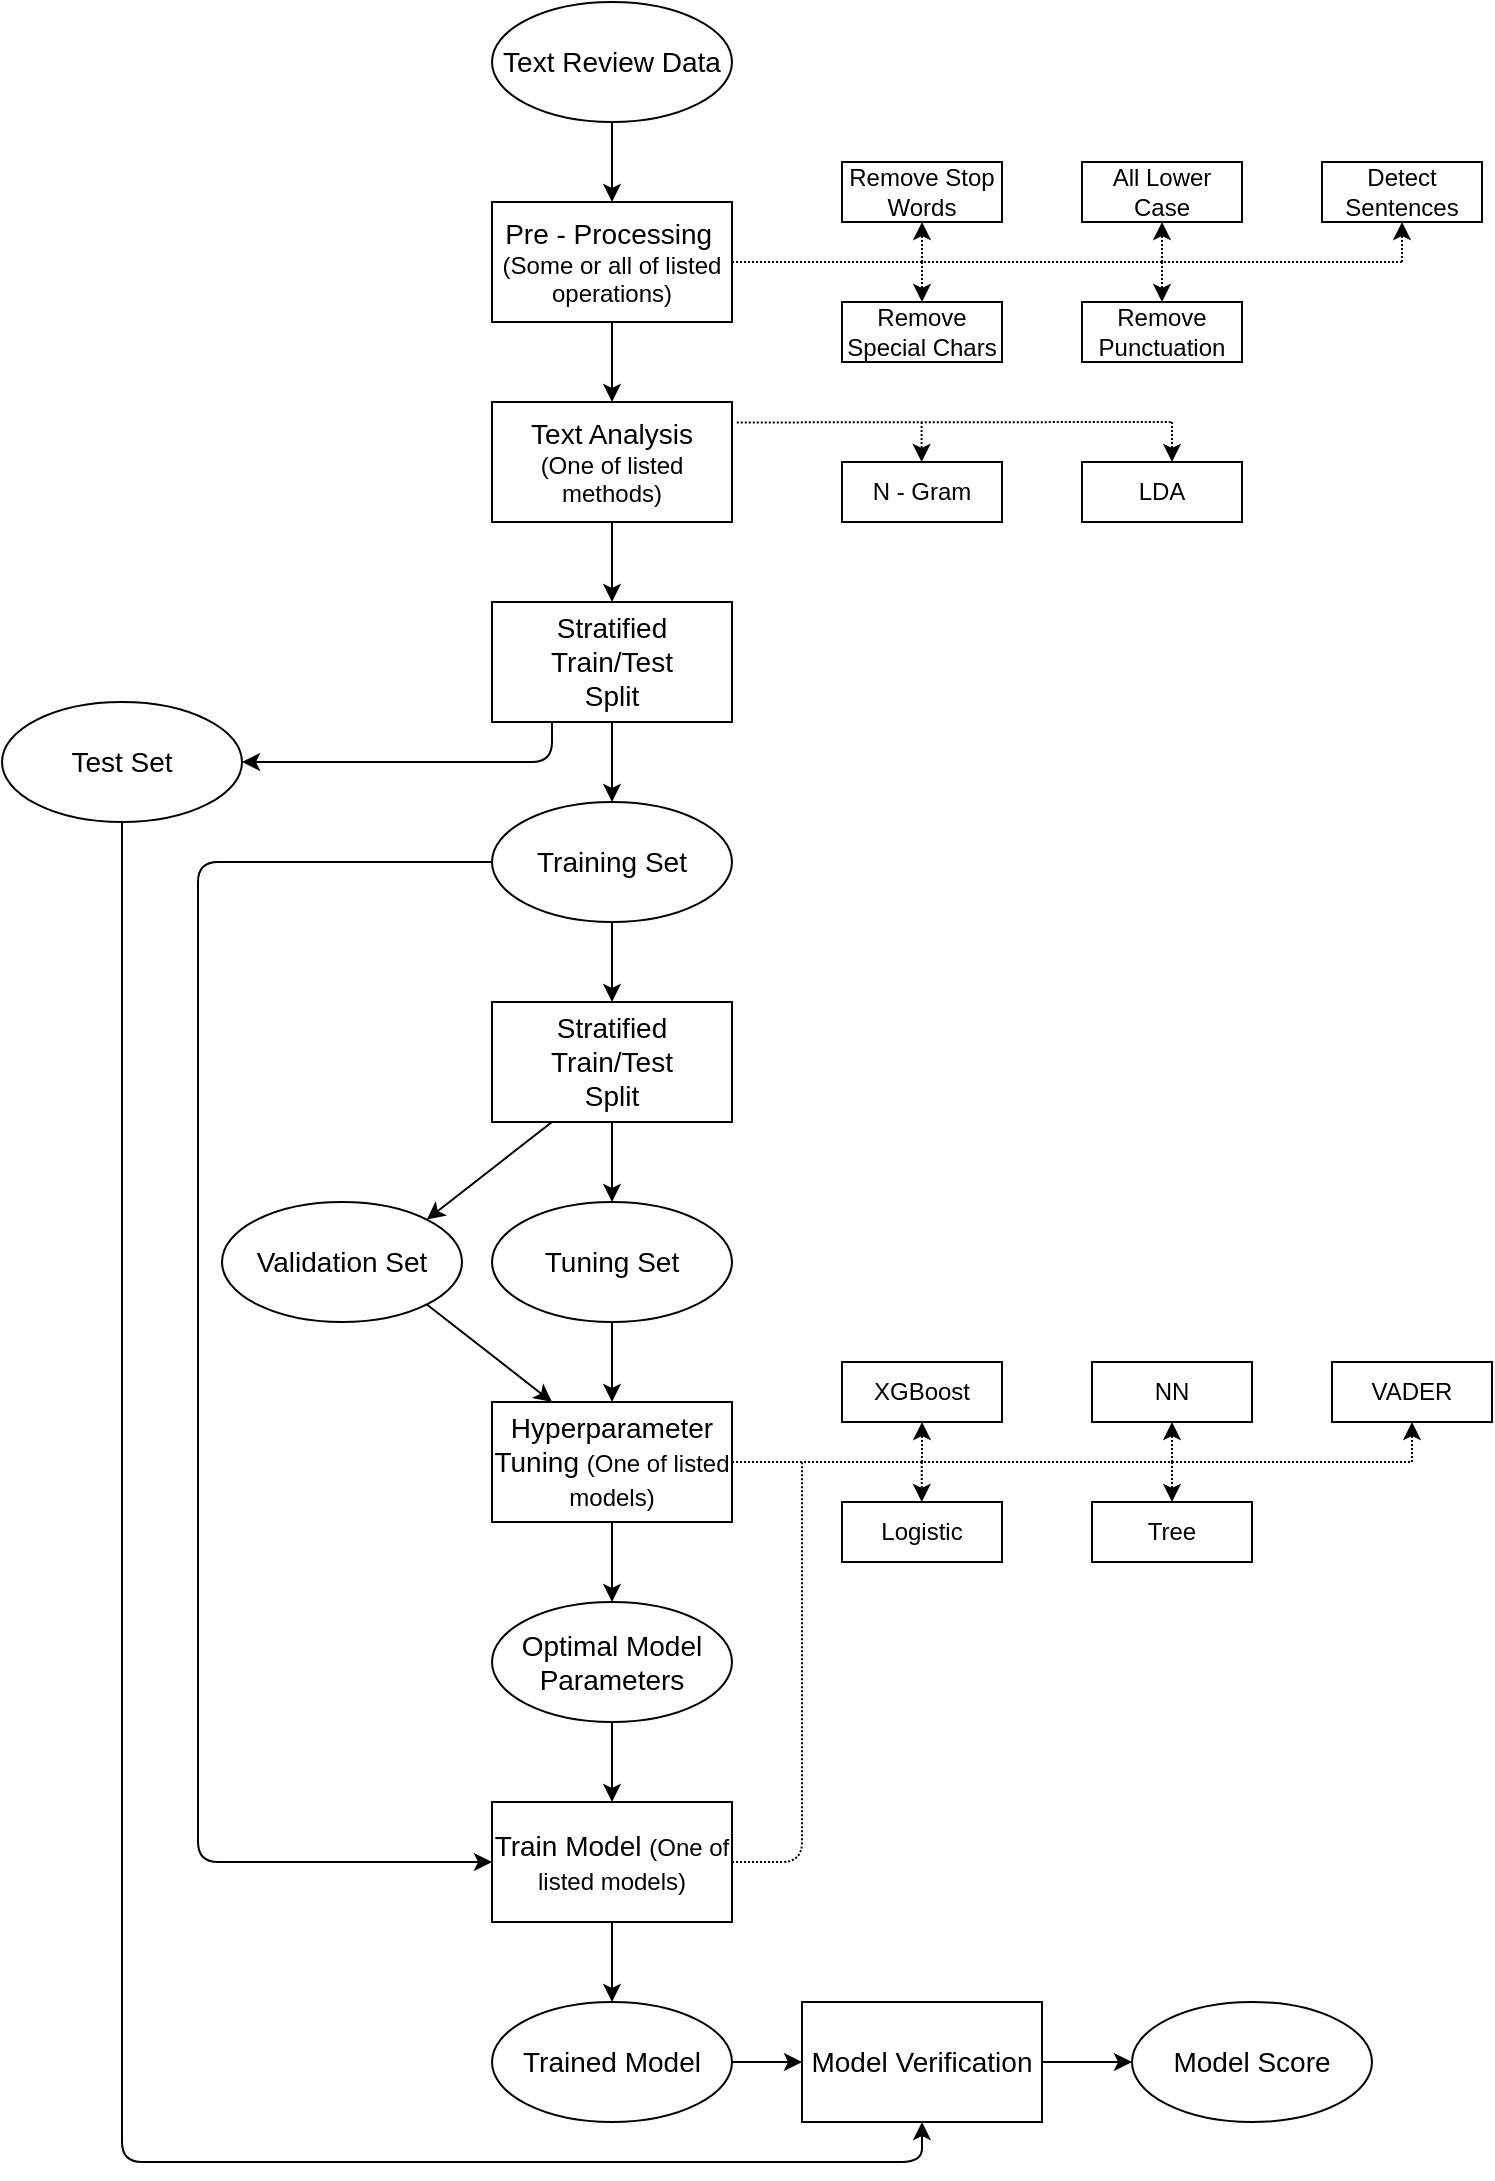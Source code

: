 <mxfile version="13.8.0" type="device"><diagram id="kGmm6fiNQ7D0Ex4BltiS" name="Page-1"><mxGraphModel dx="1996" dy="1158" grid="1" gridSize="10" guides="1" tooltips="1" connect="1" arrows="1" fold="1" page="1" pageScale="1" pageWidth="850" pageHeight="1100" math="0" shadow="0"><root><mxCell id="0"/><mxCell id="1" parent="0"/><mxCell id="H1b-Idad3Z__L-ZvkYYH-2" value="&lt;font style=&quot;font-size: 14px&quot;&gt;Pre - Processing&lt;/font&gt;&amp;nbsp;&lt;br&gt;(Some or all of listed operations)" style="rounded=0;whiteSpace=wrap;html=1;" parent="1" vertex="1"><mxGeometry x="300" y="110" width="120" height="60" as="geometry"/></mxCell><mxCell id="H1b-Idad3Z__L-ZvkYYH-3" value="Remove Stop Words" style="rounded=0;whiteSpace=wrap;html=1;" parent="1" vertex="1"><mxGeometry x="475" y="90" width="80" height="30" as="geometry"/></mxCell><mxCell id="H1b-Idad3Z__L-ZvkYYH-4" value="All Lower Case" style="rounded=0;whiteSpace=wrap;html=1;" parent="1" vertex="1"><mxGeometry x="595" y="90" width="80" height="30" as="geometry"/></mxCell><mxCell id="H1b-Idad3Z__L-ZvkYYH-6" value="Remove&lt;br&gt;Punctuation" style="rounded=0;whiteSpace=wrap;html=1;" parent="1" vertex="1"><mxGeometry x="595" y="160" width="80" height="30" as="geometry"/></mxCell><mxCell id="H1b-Idad3Z__L-ZvkYYH-7" value="Remove Special Chars" style="rounded=0;whiteSpace=wrap;html=1;" parent="1" vertex="1"><mxGeometry x="475" y="160" width="80" height="30" as="geometry"/></mxCell><mxCell id="H1b-Idad3Z__L-ZvkYYH-8" value="Detect Sentences" style="rounded=0;whiteSpace=wrap;html=1;" parent="1" vertex="1"><mxGeometry x="715" y="90" width="80" height="30" as="geometry"/></mxCell><mxCell id="H1b-Idad3Z__L-ZvkYYH-9" value="" style="endArrow=none;html=1;exitX=1;exitY=0.5;exitDx=0;exitDy=0;dashed=1;dashPattern=1 1;" parent="1" source="H1b-Idad3Z__L-ZvkYYH-2" edge="1"><mxGeometry width="50" height="50" relative="1" as="geometry"><mxPoint x="485" y="340" as="sourcePoint"/><mxPoint x="755" y="140" as="targetPoint"/></mxGeometry></mxCell><mxCell id="H1b-Idad3Z__L-ZvkYYH-10" value="" style="endArrow=classic;html=1;entryX=0.5;entryY=0;entryDx=0;entryDy=0;dashed=1;dashPattern=1 1;" parent="1" target="H1b-Idad3Z__L-ZvkYYH-7" edge="1"><mxGeometry width="50" height="50" relative="1" as="geometry"><mxPoint x="515" y="140" as="sourcePoint"/><mxPoint x="505" y="310" as="targetPoint"/></mxGeometry></mxCell><mxCell id="H1b-Idad3Z__L-ZvkYYH-11" value="" style="endArrow=classic;html=1;entryX=0.5;entryY=0;entryDx=0;entryDy=0;dashed=1;dashPattern=1 1;" parent="1" target="H1b-Idad3Z__L-ZvkYYH-6" edge="1"><mxGeometry width="50" height="50" relative="1" as="geometry"><mxPoint x="635" y="140" as="sourcePoint"/><mxPoint x="525" y="180" as="targetPoint"/></mxGeometry></mxCell><mxCell id="H1b-Idad3Z__L-ZvkYYH-12" value="" style="endArrow=classic;html=1;entryX=0.5;entryY=1;entryDx=0;entryDy=0;dashed=1;dashPattern=1 1;" parent="1" target="H1b-Idad3Z__L-ZvkYYH-3" edge="1"><mxGeometry width="50" height="50" relative="1" as="geometry"><mxPoint x="515" y="140" as="sourcePoint"/><mxPoint x="645" y="180" as="targetPoint"/></mxGeometry></mxCell><mxCell id="H1b-Idad3Z__L-ZvkYYH-13" value="" style="endArrow=classic;html=1;entryX=0.5;entryY=1;entryDx=0;entryDy=0;dashed=1;dashPattern=1 1;" parent="1" target="H1b-Idad3Z__L-ZvkYYH-4" edge="1"><mxGeometry width="50" height="50" relative="1" as="geometry"><mxPoint x="635" y="140" as="sourcePoint"/><mxPoint x="525" y="120" as="targetPoint"/></mxGeometry></mxCell><mxCell id="H1b-Idad3Z__L-ZvkYYH-14" value="" style="endArrow=classic;html=1;entryX=0.5;entryY=1;entryDx=0;entryDy=0;dashed=1;dashPattern=1 1;" parent="1" target="H1b-Idad3Z__L-ZvkYYH-8" edge="1"><mxGeometry width="50" height="50" relative="1" as="geometry"><mxPoint x="755" y="140" as="sourcePoint"/><mxPoint x="645" y="120" as="targetPoint"/></mxGeometry></mxCell><mxCell id="H1b-Idad3Z__L-ZvkYYH-15" value="" style="endArrow=classic;html=1;exitX=0.5;exitY=1;exitDx=0;exitDy=0;entryX=0.5;entryY=0;entryDx=0;entryDy=0;" parent="1" target="H1b-Idad3Z__L-ZvkYYH-2" edge="1"><mxGeometry width="50" height="50" relative="1" as="geometry"><mxPoint x="360" y="70" as="sourcePoint"/><mxPoint x="285" y="290" as="targetPoint"/></mxGeometry></mxCell><mxCell id="H1b-Idad3Z__L-ZvkYYH-16" value="&lt;span style=&quot;font-size: 14px&quot;&gt;Text Analysis&lt;/span&gt;&lt;br&gt;&lt;font style=&quot;font-size: 12px&quot;&gt;(One of listed methods)&lt;/font&gt;" style="rounded=0;whiteSpace=wrap;html=1;" parent="1" vertex="1"><mxGeometry x="300" y="210" width="120" height="60" as="geometry"/></mxCell><mxCell id="H1b-Idad3Z__L-ZvkYYH-17" value="N - Gram" style="rounded=0;whiteSpace=wrap;html=1;" parent="1" vertex="1"><mxGeometry x="475" y="240" width="80" height="30" as="geometry"/></mxCell><mxCell id="H1b-Idad3Z__L-ZvkYYH-18" value="LDA" style="rounded=0;whiteSpace=wrap;html=1;" parent="1" vertex="1"><mxGeometry x="595" y="240" width="80" height="30" as="geometry"/></mxCell><mxCell id="H1b-Idad3Z__L-ZvkYYH-22" value="" style="endArrow=classic;html=1;exitX=0.5;exitY=1;exitDx=0;exitDy=0;entryX=0.5;entryY=0;entryDx=0;entryDy=0;" parent="1" source="H1b-Idad3Z__L-ZvkYYH-2" target="H1b-Idad3Z__L-ZvkYYH-16" edge="1"><mxGeometry width="50" height="50" relative="1" as="geometry"><mxPoint x="370" y="80" as="sourcePoint"/><mxPoint x="370" y="120" as="targetPoint"/></mxGeometry></mxCell><mxCell id="H1b-Idad3Z__L-ZvkYYH-25" value="&lt;span style=&quot;font-size: 14px&quot;&gt;Text Review Data&lt;/span&gt;" style="ellipse;whiteSpace=wrap;html=1;" parent="1" vertex="1"><mxGeometry x="300" y="10" width="120" height="60" as="geometry"/></mxCell><mxCell id="H1b-Idad3Z__L-ZvkYYH-26" value="Stratified Train/Test&lt;br style=&quot;font-size: 14px;&quot;&gt;Split" style="rounded=0;whiteSpace=wrap;html=1;fontSize=14;" parent="1" vertex="1"><mxGeometry x="300" y="310" width="120" height="60" as="geometry"/></mxCell><mxCell id="H1b-Idad3Z__L-ZvkYYH-27" value="" style="endArrow=classic;html=1;exitX=0.5;exitY=1;exitDx=0;exitDy=0;" parent="1" source="H1b-Idad3Z__L-ZvkYYH-16" edge="1"><mxGeometry width="50" height="50" relative="1" as="geometry"><mxPoint x="375" y="290" as="sourcePoint"/><mxPoint x="360" y="310" as="targetPoint"/></mxGeometry></mxCell><mxCell id="H1b-Idad3Z__L-ZvkYYH-30" value="" style="endArrow=classic;html=1;entryX=0.5;entryY=0;entryDx=0;entryDy=0;exitX=0.5;exitY=1;exitDx=0;exitDy=0;" parent="1" source="H1b-Idad3Z__L-ZvkYYH-26" edge="1"><mxGeometry width="50" height="50" relative="1" as="geometry"><mxPoint x="385" y="390" as="sourcePoint"/><mxPoint x="360.0" y="410" as="targetPoint"/></mxGeometry></mxCell><mxCell id="H1b-Idad3Z__L-ZvkYYH-31" value="" style="endArrow=classic;html=1;entryX=1;entryY=0.5;entryDx=0;entryDy=0;exitX=0.25;exitY=1;exitDx=0;exitDy=0;" parent="1" source="H1b-Idad3Z__L-ZvkYYH-26" target="H1b-Idad3Z__L-ZvkYYH-58" edge="1"><mxGeometry width="50" height="50" relative="1" as="geometry"><mxPoint x="295" y="370" as="sourcePoint"/><mxPoint x="475" y="400" as="targetPoint"/><Array as="points"><mxPoint x="330" y="390"/></Array></mxGeometry></mxCell><mxCell id="H1b-Idad3Z__L-ZvkYYH-33" value="Stratified Train/Test&lt;br style=&quot;font-size: 14px;&quot;&gt;Split" style="rounded=0;whiteSpace=wrap;html=1;fontSize=14;" parent="1" vertex="1"><mxGeometry x="300" y="510" width="120" height="60" as="geometry"/></mxCell><mxCell id="H1b-Idad3Z__L-ZvkYYH-34" value="" style="endArrow=classic;html=1;entryX=0.5;entryY=0;entryDx=0;entryDy=0;exitX=0.5;exitY=1;exitDx=0;exitDy=0;" parent="1" source="H1b-Idad3Z__L-ZvkYYH-57" target="H1b-Idad3Z__L-ZvkYYH-33" edge="1"><mxGeometry width="50" height="50" relative="1" as="geometry"><mxPoint x="360.0" y="490" as="sourcePoint"/><mxPoint x="545" y="510" as="targetPoint"/></mxGeometry></mxCell><mxCell id="H1b-Idad3Z__L-ZvkYYH-37" value="" style="endArrow=classic;html=1;exitX=0.25;exitY=1;exitDx=0;exitDy=0;entryX=1;entryY=0;entryDx=0;entryDy=0;" parent="1" source="H1b-Idad3Z__L-ZvkYYH-33" target="H1b-Idad3Z__L-ZvkYYH-59" edge="1"><mxGeometry width="50" height="50" relative="1" as="geometry"><mxPoint x="65" y="590" as="sourcePoint"/><mxPoint x="305" y="600" as="targetPoint"/></mxGeometry></mxCell><mxCell id="H1b-Idad3Z__L-ZvkYYH-38" value="" style="endArrow=classic;html=1;exitX=0.5;exitY=1;exitDx=0;exitDy=0;entryX=0.5;entryY=0;entryDx=0;entryDy=0;" parent="1" source="H1b-Idad3Z__L-ZvkYYH-33" target="H1b-Idad3Z__L-ZvkYYH-60" edge="1"><mxGeometry width="50" height="50" relative="1" as="geometry"><mxPoint x="340" y="600" as="sourcePoint"/><mxPoint x="360" y="600" as="targetPoint"/></mxGeometry></mxCell><mxCell id="H1b-Idad3Z__L-ZvkYYH-40" value="Hyperparameter Tuning &lt;font style=&quot;font-size: 12px&quot;&gt;(One of listed models)&lt;/font&gt;" style="rounded=0;whiteSpace=wrap;html=1;fontSize=14;" parent="1" vertex="1"><mxGeometry x="300" y="710" width="120" height="60" as="geometry"/></mxCell><mxCell id="H1b-Idad3Z__L-ZvkYYH-41" value="" style="endArrow=classic;html=1;fontSize=14;exitX=1;exitY=1;exitDx=0;exitDy=0;entryX=0.25;entryY=0;entryDx=0;entryDy=0;" parent="1" source="H1b-Idad3Z__L-ZvkYYH-59" target="H1b-Idad3Z__L-ZvkYYH-40" edge="1"><mxGeometry width="50" height="50" relative="1" as="geometry"><mxPoint x="164.996" y="728.284" as="sourcePoint"/><mxPoint x="232.57" y="750" as="targetPoint"/></mxGeometry></mxCell><mxCell id="H1b-Idad3Z__L-ZvkYYH-42" value="" style="endArrow=classic;html=1;exitX=0.5;exitY=1;exitDx=0;exitDy=0;" parent="1" source="H1b-Idad3Z__L-ZvkYYH-60" target="H1b-Idad3Z__L-ZvkYYH-40" edge="1"><mxGeometry width="50" height="50" relative="1" as="geometry"><mxPoint x="485" y="650" as="sourcePoint"/><mxPoint x="485" y="690" as="targetPoint"/></mxGeometry></mxCell><mxCell id="H1b-Idad3Z__L-ZvkYYH-43" value="XGBoost" style="rounded=0;whiteSpace=wrap;html=1;" parent="1" vertex="1"><mxGeometry x="475" y="690" width="80" height="30" as="geometry"/></mxCell><mxCell id="H1b-Idad3Z__L-ZvkYYH-44" value="Logistic" style="rounded=0;whiteSpace=wrap;html=1;" parent="1" vertex="1"><mxGeometry x="475" y="760" width="80" height="30" as="geometry"/></mxCell><mxCell id="H1b-Idad3Z__L-ZvkYYH-45" value="NN" style="rounded=0;whiteSpace=wrap;html=1;" parent="1" vertex="1"><mxGeometry x="600" y="690" width="80" height="30" as="geometry"/></mxCell><mxCell id="H1b-Idad3Z__L-ZvkYYH-46" value="Tree" style="rounded=0;whiteSpace=wrap;html=1;" parent="1" vertex="1"><mxGeometry x="600" y="760" width="80" height="30" as="geometry"/></mxCell><mxCell id="H1b-Idad3Z__L-ZvkYYH-47" value="" style="endArrow=none;dashed=1;html=1;dashPattern=1 1;strokeWidth=1;fontSize=14;exitX=1;exitY=0.5;exitDx=0;exitDy=0;" parent="1" source="H1b-Idad3Z__L-ZvkYYH-40" edge="1"><mxGeometry width="50" height="50" relative="1" as="geometry"><mxPoint x="420" y="700" as="sourcePoint"/><mxPoint x="760" y="740" as="targetPoint"/></mxGeometry></mxCell><mxCell id="H1b-Idad3Z__L-ZvkYYH-49" value="" style="endArrow=classic;html=1;entryX=0.5;entryY=1;entryDx=0;entryDy=0;dashed=1;dashPattern=1 1;" parent="1" target="H1b-Idad3Z__L-ZvkYYH-43" edge="1"><mxGeometry width="50" height="50" relative="1" as="geometry"><mxPoint x="515" y="740" as="sourcePoint"/><mxPoint x="575" y="720" as="targetPoint"/></mxGeometry></mxCell><mxCell id="H1b-Idad3Z__L-ZvkYYH-50" value="" style="endArrow=classic;html=1;entryX=0.5;entryY=0;entryDx=0;entryDy=0;dashed=1;dashPattern=1 1;" parent="1" edge="1"><mxGeometry width="50" height="50" relative="1" as="geometry"><mxPoint x="514.88" y="740" as="sourcePoint"/><mxPoint x="514.88" y="760" as="targetPoint"/></mxGeometry></mxCell><mxCell id="H1b-Idad3Z__L-ZvkYYH-51" value="" style="endArrow=classic;html=1;dashed=1;dashPattern=1 1;entryX=0.5;entryY=1;entryDx=0;entryDy=0;" parent="1" target="H1b-Idad3Z__L-ZvkYYH-45" edge="1"><mxGeometry width="50" height="50" relative="1" as="geometry"><mxPoint x="640" y="740" as="sourcePoint"/><mxPoint x="635" y="730" as="targetPoint"/></mxGeometry></mxCell><mxCell id="H1b-Idad3Z__L-ZvkYYH-52" value="" style="endArrow=classic;html=1;entryX=0.5;entryY=0;entryDx=0;entryDy=0;dashed=1;dashPattern=1 1;" parent="1" edge="1" target="H1b-Idad3Z__L-ZvkYYH-46"><mxGeometry width="50" height="50" relative="1" as="geometry"><mxPoint x="640" y="740" as="sourcePoint"/><mxPoint x="634.88" y="760" as="targetPoint"/></mxGeometry></mxCell><mxCell id="H1b-Idad3Z__L-ZvkYYH-54" value="" style="endArrow=classic;html=1;strokeWidth=1;fontSize=14;exitX=0.5;exitY=1;exitDx=0;exitDy=0;" parent="1" source="H1b-Idad3Z__L-ZvkYYH-40" edge="1"><mxGeometry width="50" height="50" relative="1" as="geometry"><mxPoint x="395" y="980" as="sourcePoint"/><mxPoint x="360" y="810" as="targetPoint"/></mxGeometry></mxCell><mxCell id="H1b-Idad3Z__L-ZvkYYH-57" value="&lt;span style=&quot;font-size: 14px&quot;&gt;Training Set&lt;/span&gt;" style="ellipse;whiteSpace=wrap;html=1;" parent="1" vertex="1"><mxGeometry x="300" y="410" width="120" height="60" as="geometry"/></mxCell><mxCell id="H1b-Idad3Z__L-ZvkYYH-58" value="&lt;span style=&quot;font-size: 14px&quot;&gt;Test Set&lt;/span&gt;" style="ellipse;whiteSpace=wrap;html=1;" parent="1" vertex="1"><mxGeometry x="55" y="360" width="120" height="60" as="geometry"/></mxCell><mxCell id="H1b-Idad3Z__L-ZvkYYH-59" value="&lt;span style=&quot;font-size: 14px&quot;&gt;Validation Set&lt;/span&gt;" style="ellipse;whiteSpace=wrap;html=1;" parent="1" vertex="1"><mxGeometry x="165" y="610" width="120" height="60" as="geometry"/></mxCell><mxCell id="H1b-Idad3Z__L-ZvkYYH-60" value="&lt;span style=&quot;font-size: 14px&quot;&gt;Tuning Set&lt;/span&gt;" style="ellipse;whiteSpace=wrap;html=1;" parent="1" vertex="1"><mxGeometry x="300" y="610" width="120" height="60" as="geometry"/></mxCell><mxCell id="H1b-Idad3Z__L-ZvkYYH-61" value="&lt;span style=&quot;font-size: 14px;&quot;&gt;Optimal Model Parameters&lt;/span&gt;" style="ellipse;whiteSpace=wrap;html=1;fontSize=14;" parent="1" vertex="1"><mxGeometry x="300" y="810" width="120" height="60" as="geometry"/></mxCell><mxCell id="H1b-Idad3Z__L-ZvkYYH-62" value="Train Model &lt;font style=&quot;font-size: 12px&quot;&gt;(One of listed models)&lt;/font&gt;" style="rounded=0;whiteSpace=wrap;html=1;fontSize=14;" parent="1" vertex="1"><mxGeometry x="300" y="910" width="120" height="60" as="geometry"/></mxCell><mxCell id="H1b-Idad3Z__L-ZvkYYH-63" value="" style="endArrow=classic;html=1;strokeWidth=1;fontSize=14;entryX=0.5;entryY=0;entryDx=0;entryDy=0;exitX=0.5;exitY=1;exitDx=0;exitDy=0;" parent="1" source="H1b-Idad3Z__L-ZvkYYH-61" target="H1b-Idad3Z__L-ZvkYYH-62" edge="1"><mxGeometry width="50" height="50" relative="1" as="geometry"><mxPoint x="135" y="910" as="sourcePoint"/><mxPoint x="185" y="860" as="targetPoint"/></mxGeometry></mxCell><mxCell id="H1b-Idad3Z__L-ZvkYYH-64" value="" style="endArrow=none;dashed=1;html=1;dashPattern=1 1;strokeWidth=1;fontSize=12;exitX=1;exitY=0.5;exitDx=0;exitDy=0;" parent="1" source="H1b-Idad3Z__L-ZvkYYH-62" edge="1"><mxGeometry width="50" height="50" relative="1" as="geometry"><mxPoint x="485" y="920" as="sourcePoint"/><mxPoint x="455" y="740" as="targetPoint"/><Array as="points"><mxPoint x="455" y="940"/></Array></mxGeometry></mxCell><mxCell id="H1b-Idad3Z__L-ZvkYYH-65" value="" style="endArrow=classic;html=1;strokeWidth=1;fontSize=12;entryX=0;entryY=0.5;entryDx=0;entryDy=0;exitX=0;exitY=0.5;exitDx=0;exitDy=0;" parent="1" source="H1b-Idad3Z__L-ZvkYYH-57" target="H1b-Idad3Z__L-ZvkYYH-62" edge="1"><mxGeometry width="50" height="50" relative="1" as="geometry"><mxPoint x="125" y="540" as="sourcePoint"/><mxPoint x="125" y="730" as="targetPoint"/><Array as="points"><mxPoint x="153" y="440"/><mxPoint x="153" y="940"/></Array></mxGeometry></mxCell><mxCell id="H1b-Idad3Z__L-ZvkYYH-66" value="&lt;span style=&quot;font-size: 14px;&quot;&gt;Trained Model&lt;/span&gt;" style="ellipse;whiteSpace=wrap;html=1;fontSize=14;" parent="1" vertex="1"><mxGeometry x="300" y="1010" width="120" height="60" as="geometry"/></mxCell><mxCell id="H1b-Idad3Z__L-ZvkYYH-67" value="" style="endArrow=classic;html=1;strokeWidth=1;fontSize=14;entryX=0.5;entryY=0;entryDx=0;entryDy=0;exitX=0.5;exitY=1;exitDx=0;exitDy=0;" parent="1" source="H1b-Idad3Z__L-ZvkYYH-62" target="H1b-Idad3Z__L-ZvkYYH-66" edge="1"><mxGeometry width="50" height="50" relative="1" as="geometry"><mxPoint x="370.0" y="880" as="sourcePoint"/><mxPoint x="370.0" y="920" as="targetPoint"/></mxGeometry></mxCell><mxCell id="H1b-Idad3Z__L-ZvkYYH-68" value="Model Verification" style="rounded=0;whiteSpace=wrap;html=1;fontSize=14;" parent="1" vertex="1"><mxGeometry x="455" y="1010" width="120" height="60" as="geometry"/></mxCell><mxCell id="H1b-Idad3Z__L-ZvkYYH-69" value="" style="endArrow=classic;html=1;strokeWidth=1;fontSize=14;entryX=0;entryY=0.5;entryDx=0;entryDy=0;exitX=1;exitY=0.5;exitDx=0;exitDy=0;" parent="1" source="H1b-Idad3Z__L-ZvkYYH-66" target="H1b-Idad3Z__L-ZvkYYH-68" edge="1"><mxGeometry width="50" height="50" relative="1" as="geometry"><mxPoint x="185" y="1080" as="sourcePoint"/><mxPoint x="235" y="1030" as="targetPoint"/></mxGeometry></mxCell><mxCell id="H1b-Idad3Z__L-ZvkYYH-70" value="" style="endArrow=classic;html=1;strokeWidth=1;fontSize=14;exitX=0.5;exitY=1;exitDx=0;exitDy=0;entryX=0.5;entryY=1;entryDx=0;entryDy=0;" parent="1" source="H1b-Idad3Z__L-ZvkYYH-58" target="H1b-Idad3Z__L-ZvkYYH-68" edge="1"><mxGeometry width="50" height="50" relative="1" as="geometry"><mxPoint x="15" y="800" as="sourcePoint"/><mxPoint x="65" y="750" as="targetPoint"/><Array as="points"><mxPoint x="115" y="1090"/><mxPoint x="515" y="1090"/></Array></mxGeometry></mxCell><mxCell id="H1b-Idad3Z__L-ZvkYYH-71" value="&lt;span style=&quot;font-size: 14px&quot;&gt;Model Score&lt;/span&gt;" style="ellipse;whiteSpace=wrap;html=1;fontSize=14;" parent="1" vertex="1"><mxGeometry x="620" y="1010" width="120" height="60" as="geometry"/></mxCell><mxCell id="H1b-Idad3Z__L-ZvkYYH-72" value="" style="endArrow=classic;html=1;strokeWidth=1;fontSize=14;exitX=1;exitY=0.5;exitDx=0;exitDy=0;entryX=0;entryY=0.5;entryDx=0;entryDy=0;" parent="1" source="H1b-Idad3Z__L-ZvkYYH-68" target="H1b-Idad3Z__L-ZvkYYH-71" edge="1"><mxGeometry width="50" height="50" relative="1" as="geometry"><mxPoint x="650" y="960" as="sourcePoint"/><mxPoint x="700" y="910" as="targetPoint"/></mxGeometry></mxCell><mxCell id="H1b-Idad3Z__L-ZvkYYH-80" value="" style="endArrow=none;dashed=1;html=1;dashPattern=1 1;strokeWidth=1;fontSize=14;exitX=1.02;exitY=0.387;exitDx=0;exitDy=0;exitPerimeter=0;" parent="1" edge="1"><mxGeometry width="50" height="50" relative="1" as="geometry"><mxPoint x="422.4" y="220.22" as="sourcePoint"/><mxPoint x="640" y="220" as="targetPoint"/></mxGeometry></mxCell><mxCell id="H1b-Idad3Z__L-ZvkYYH-81" value="" style="endArrow=classic;html=1;entryX=0.5;entryY=0;entryDx=0;entryDy=0;dashed=1;dashPattern=1 1;" parent="1" edge="1"><mxGeometry width="50" height="50" relative="1" as="geometry"><mxPoint x="514.8" y="220" as="sourcePoint"/><mxPoint x="514.8" y="240" as="targetPoint"/></mxGeometry></mxCell><mxCell id="H1b-Idad3Z__L-ZvkYYH-82" value="" style="endArrow=classic;html=1;entryX=0.5;entryY=0;entryDx=0;entryDy=0;dashed=1;dashPattern=1 1;" parent="1" edge="1"><mxGeometry width="50" height="50" relative="1" as="geometry"><mxPoint x="640" y="220" as="sourcePoint"/><mxPoint x="640" y="240" as="targetPoint"/></mxGeometry></mxCell><mxCell id="nHiZ4ORzRoGN53KDC6ar-1" value="VADER" style="rounded=0;whiteSpace=wrap;html=1;" vertex="1" parent="1"><mxGeometry x="720" y="690" width="80" height="30" as="geometry"/></mxCell><mxCell id="nHiZ4ORzRoGN53KDC6ar-3" value="" style="endArrow=classic;html=1;dashed=1;dashPattern=1 1;entryX=0.5;entryY=1;entryDx=0;entryDy=0;" edge="1" parent="1" target="nHiZ4ORzRoGN53KDC6ar-1"><mxGeometry width="50" height="50" relative="1" as="geometry"><mxPoint x="760" y="740" as="sourcePoint"/><mxPoint x="645" y="730" as="targetPoint"/></mxGeometry></mxCell></root></mxGraphModel></diagram></mxfile>